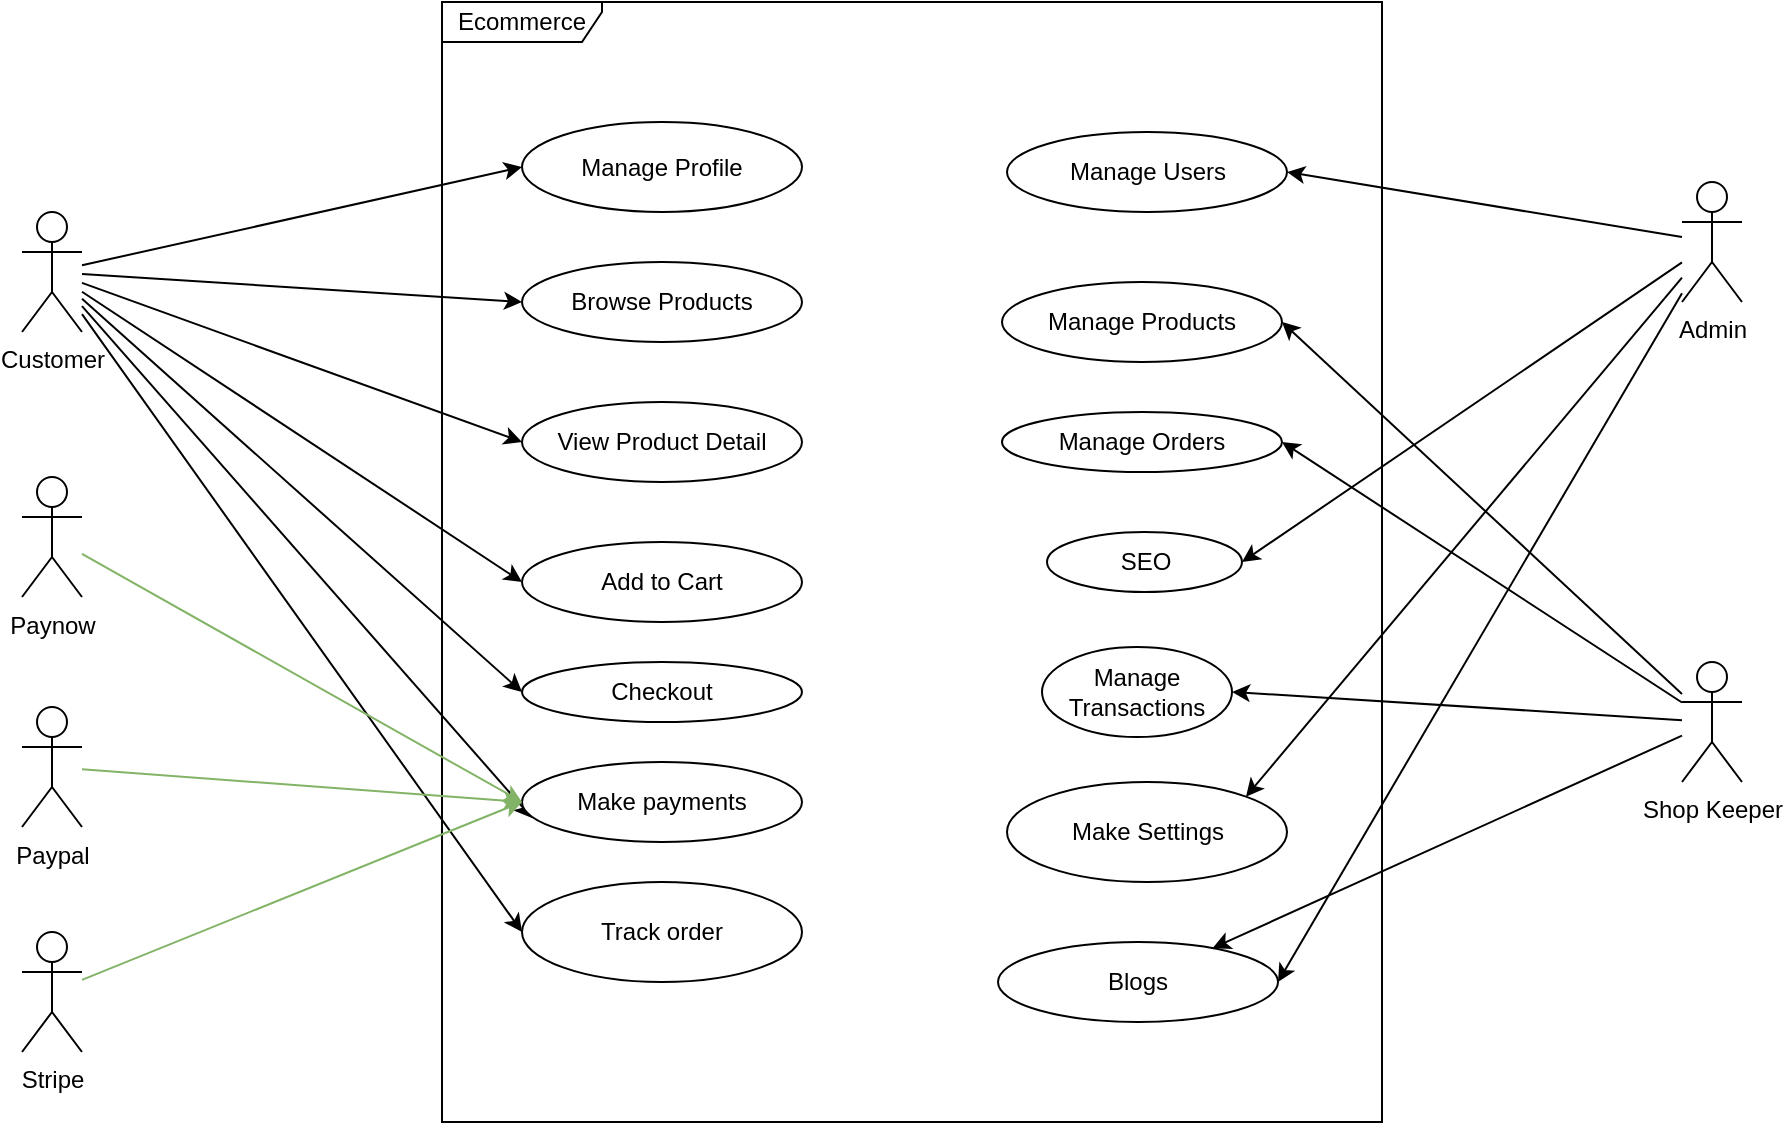 <mxfile version="15.6.8" type="github">
  <diagram id="9FYSmOJHKqfUZGMzVcu-" name="Use Case">
    <mxGraphModel dx="783" dy="447" grid="1" gridSize="10" guides="1" tooltips="1" connect="1" arrows="1" fold="1" page="1" pageScale="1" pageWidth="850" pageHeight="1100" math="0" shadow="0">
      <root>
        <mxCell id="0" />
        <mxCell id="1" parent="0" />
        <mxCell id="PNR3iiPdIWtS1YJdQXTp-21" value="Ecommerce" style="shape=umlFrame;whiteSpace=wrap;html=1;width=80;height=20;" vertex="1" parent="1">
          <mxGeometry x="590" y="250" width="470" height="560" as="geometry" />
        </mxCell>
        <mxCell id="PNR3iiPdIWtS1YJdQXTp-39" style="edgeStyle=none;rounded=0;orthogonalLoop=1;jettySize=auto;html=1;entryX=0;entryY=0.5;entryDx=0;entryDy=0;" edge="1" parent="1" source="PNR3iiPdIWtS1YJdQXTp-1" target="PNR3iiPdIWtS1YJdQXTp-35">
          <mxGeometry relative="1" as="geometry" />
        </mxCell>
        <mxCell id="PNR3iiPdIWtS1YJdQXTp-40" style="edgeStyle=none;rounded=0;orthogonalLoop=1;jettySize=auto;html=1;entryX=0.036;entryY=0.7;entryDx=0;entryDy=0;entryPerimeter=0;" edge="1" parent="1" source="PNR3iiPdIWtS1YJdQXTp-1" target="PNR3iiPdIWtS1YJdQXTp-10">
          <mxGeometry relative="1" as="geometry" />
        </mxCell>
        <mxCell id="PNR3iiPdIWtS1YJdQXTp-41" style="edgeStyle=none;rounded=0;orthogonalLoop=1;jettySize=auto;html=1;entryX=0;entryY=0.5;entryDx=0;entryDy=0;" edge="1" parent="1" source="PNR3iiPdIWtS1YJdQXTp-1" target="PNR3iiPdIWtS1YJdQXTp-9">
          <mxGeometry relative="1" as="geometry" />
        </mxCell>
        <mxCell id="PNR3iiPdIWtS1YJdQXTp-42" style="edgeStyle=none;rounded=0;orthogonalLoop=1;jettySize=auto;html=1;entryX=0;entryY=0.5;entryDx=0;entryDy=0;" edge="1" parent="1" source="PNR3iiPdIWtS1YJdQXTp-1" target="PNR3iiPdIWtS1YJdQXTp-8">
          <mxGeometry relative="1" as="geometry" />
        </mxCell>
        <mxCell id="PNR3iiPdIWtS1YJdQXTp-43" style="edgeStyle=none;rounded=0;orthogonalLoop=1;jettySize=auto;html=1;entryX=0;entryY=0.5;entryDx=0;entryDy=0;" edge="1" parent="1" source="PNR3iiPdIWtS1YJdQXTp-1" target="PNR3iiPdIWtS1YJdQXTp-7">
          <mxGeometry relative="1" as="geometry" />
        </mxCell>
        <mxCell id="PNR3iiPdIWtS1YJdQXTp-44" style="edgeStyle=none;rounded=0;orthogonalLoop=1;jettySize=auto;html=1;entryX=0;entryY=0.5;entryDx=0;entryDy=0;" edge="1" parent="1" source="PNR3iiPdIWtS1YJdQXTp-1" target="PNR3iiPdIWtS1YJdQXTp-6">
          <mxGeometry relative="1" as="geometry" />
        </mxCell>
        <mxCell id="PNR3iiPdIWtS1YJdQXTp-45" style="edgeStyle=none;rounded=0;orthogonalLoop=1;jettySize=auto;html=1;entryX=0;entryY=0.5;entryDx=0;entryDy=0;" edge="1" parent="1" source="PNR3iiPdIWtS1YJdQXTp-1" target="PNR3iiPdIWtS1YJdQXTp-16">
          <mxGeometry relative="1" as="geometry" />
        </mxCell>
        <mxCell id="PNR3iiPdIWtS1YJdQXTp-1" value="Customer" style="shape=umlActor;verticalLabelPosition=bottom;verticalAlign=top;html=1;" vertex="1" parent="1">
          <mxGeometry x="380" y="355" width="30" height="60" as="geometry" />
        </mxCell>
        <mxCell id="PNR3iiPdIWtS1YJdQXTp-49" style="edgeStyle=none;rounded=0;orthogonalLoop=1;jettySize=auto;html=1;entryX=1;entryY=0.5;entryDx=0;entryDy=0;" edge="1" parent="1" source="PNR3iiPdIWtS1YJdQXTp-2" target="PNR3iiPdIWtS1YJdQXTp-11">
          <mxGeometry relative="1" as="geometry" />
        </mxCell>
        <mxCell id="PNR3iiPdIWtS1YJdQXTp-53" style="edgeStyle=none;rounded=0;orthogonalLoop=1;jettySize=auto;html=1;entryX=1;entryY=0.5;entryDx=0;entryDy=0;" edge="1" parent="1" source="PNR3iiPdIWtS1YJdQXTp-2" target="PNR3iiPdIWtS1YJdQXTp-18">
          <mxGeometry relative="1" as="geometry" />
        </mxCell>
        <mxCell id="PNR3iiPdIWtS1YJdQXTp-54" style="edgeStyle=none;rounded=0;orthogonalLoop=1;jettySize=auto;html=1;entryX=1;entryY=0;entryDx=0;entryDy=0;" edge="1" parent="1" source="PNR3iiPdIWtS1YJdQXTp-2" target="PNR3iiPdIWtS1YJdQXTp-15">
          <mxGeometry relative="1" as="geometry" />
        </mxCell>
        <mxCell id="PNR3iiPdIWtS1YJdQXTp-56" style="edgeStyle=none;rounded=0;orthogonalLoop=1;jettySize=auto;html=1;entryX=1;entryY=0.5;entryDx=0;entryDy=0;" edge="1" parent="1" source="PNR3iiPdIWtS1YJdQXTp-2" target="PNR3iiPdIWtS1YJdQXTp-36">
          <mxGeometry relative="1" as="geometry" />
        </mxCell>
        <mxCell id="PNR3iiPdIWtS1YJdQXTp-2" value="Admin&lt;br&gt;" style="shape=umlActor;verticalLabelPosition=bottom;verticalAlign=top;html=1;" vertex="1" parent="1">
          <mxGeometry x="1210" y="340" width="30" height="60" as="geometry" />
        </mxCell>
        <mxCell id="PNR3iiPdIWtS1YJdQXTp-6" value="Browse Products" style="ellipse;whiteSpace=wrap;html=1;" vertex="1" parent="1">
          <mxGeometry x="630" y="380" width="140" height="40" as="geometry" />
        </mxCell>
        <mxCell id="PNR3iiPdIWtS1YJdQXTp-7" value="View Product Detail" style="ellipse;whiteSpace=wrap;html=1;" vertex="1" parent="1">
          <mxGeometry x="630" y="450" width="140" height="40" as="geometry" />
        </mxCell>
        <mxCell id="PNR3iiPdIWtS1YJdQXTp-8" value="Add to Cart&lt;br&gt;" style="ellipse;whiteSpace=wrap;html=1;" vertex="1" parent="1">
          <mxGeometry x="630" y="520" width="140" height="40" as="geometry" />
        </mxCell>
        <mxCell id="PNR3iiPdIWtS1YJdQXTp-9" value="Checkout" style="ellipse;whiteSpace=wrap;html=1;" vertex="1" parent="1">
          <mxGeometry x="630" y="580" width="140" height="30" as="geometry" />
        </mxCell>
        <mxCell id="PNR3iiPdIWtS1YJdQXTp-10" value="Make payments" style="ellipse;whiteSpace=wrap;html=1;" vertex="1" parent="1">
          <mxGeometry x="630" y="630" width="140" height="40" as="geometry" />
        </mxCell>
        <mxCell id="PNR3iiPdIWtS1YJdQXTp-11" value="Manage Users" style="ellipse;whiteSpace=wrap;html=1;" vertex="1" parent="1">
          <mxGeometry x="872.5" y="315" width="140" height="40" as="geometry" />
        </mxCell>
        <mxCell id="PNR3iiPdIWtS1YJdQXTp-12" value="Manage Products" style="ellipse;whiteSpace=wrap;html=1;" vertex="1" parent="1">
          <mxGeometry x="870" y="390" width="140" height="40" as="geometry" />
        </mxCell>
        <mxCell id="PNR3iiPdIWtS1YJdQXTp-13" value="Manage Orders" style="ellipse;whiteSpace=wrap;html=1;" vertex="1" parent="1">
          <mxGeometry x="870" y="455" width="140" height="30" as="geometry" />
        </mxCell>
        <mxCell id="PNR3iiPdIWtS1YJdQXTp-14" value="Manage Transactions&lt;br&gt;" style="ellipse;whiteSpace=wrap;html=1;" vertex="1" parent="1">
          <mxGeometry x="890" y="572.5" width="95" height="45" as="geometry" />
        </mxCell>
        <mxCell id="PNR3iiPdIWtS1YJdQXTp-15" value="Make Settings" style="ellipse;whiteSpace=wrap;html=1;" vertex="1" parent="1">
          <mxGeometry x="872.5" y="640" width="140" height="50" as="geometry" />
        </mxCell>
        <mxCell id="PNR3iiPdIWtS1YJdQXTp-16" value="Manage Profile" style="ellipse;whiteSpace=wrap;html=1;" vertex="1" parent="1">
          <mxGeometry x="630" y="310" width="140" height="45" as="geometry" />
        </mxCell>
        <mxCell id="PNR3iiPdIWtS1YJdQXTp-18" value="SEO" style="ellipse;whiteSpace=wrap;html=1;" vertex="1" parent="1">
          <mxGeometry x="892.5" y="515" width="97.5" height="30" as="geometry" />
        </mxCell>
        <mxCell id="PNR3iiPdIWtS1YJdQXTp-46" style="edgeStyle=none;rounded=0;orthogonalLoop=1;jettySize=auto;html=1;entryX=0;entryY=0.5;entryDx=0;entryDy=0;fillColor=#d5e8d4;strokeColor=#82b366;" edge="1" parent="1" source="PNR3iiPdIWtS1YJdQXTp-22" target="PNR3iiPdIWtS1YJdQXTp-10">
          <mxGeometry relative="1" as="geometry" />
        </mxCell>
        <mxCell id="PNR3iiPdIWtS1YJdQXTp-22" value="Paynow" style="shape=umlActor;verticalLabelPosition=bottom;verticalAlign=top;html=1;" vertex="1" parent="1">
          <mxGeometry x="380" y="487.5" width="30" height="60" as="geometry" />
        </mxCell>
        <mxCell id="PNR3iiPdIWtS1YJdQXTp-47" style="edgeStyle=none;rounded=0;orthogonalLoop=1;jettySize=auto;html=1;entryX=0;entryY=0.5;entryDx=0;entryDy=0;fillColor=#d5e8d4;strokeColor=#82b366;" edge="1" parent="1" source="PNR3iiPdIWtS1YJdQXTp-23" target="PNR3iiPdIWtS1YJdQXTp-10">
          <mxGeometry relative="1" as="geometry" />
        </mxCell>
        <mxCell id="PNR3iiPdIWtS1YJdQXTp-23" value="Paypal" style="shape=umlActor;verticalLabelPosition=bottom;verticalAlign=top;html=1;" vertex="1" parent="1">
          <mxGeometry x="380" y="602.5" width="30" height="60" as="geometry" />
        </mxCell>
        <mxCell id="PNR3iiPdIWtS1YJdQXTp-48" style="edgeStyle=none;rounded=0;orthogonalLoop=1;jettySize=auto;html=1;entryX=0;entryY=0.5;entryDx=0;entryDy=0;fillColor=#d5e8d4;strokeColor=#82b366;" edge="1" parent="1" source="PNR3iiPdIWtS1YJdQXTp-24" target="PNR3iiPdIWtS1YJdQXTp-10">
          <mxGeometry relative="1" as="geometry" />
        </mxCell>
        <mxCell id="PNR3iiPdIWtS1YJdQXTp-24" value="Stripe" style="shape=umlActor;verticalLabelPosition=bottom;verticalAlign=top;html=1;" vertex="1" parent="1">
          <mxGeometry x="380" y="715" width="30" height="60" as="geometry" />
        </mxCell>
        <mxCell id="PNR3iiPdIWtS1YJdQXTp-35" value="Track order" style="ellipse;whiteSpace=wrap;html=1;" vertex="1" parent="1">
          <mxGeometry x="630" y="690" width="140" height="50" as="geometry" />
        </mxCell>
        <mxCell id="PNR3iiPdIWtS1YJdQXTp-36" value="Blogs" style="ellipse;whiteSpace=wrap;html=1;" vertex="1" parent="1">
          <mxGeometry x="868" y="720" width="140" height="40" as="geometry" />
        </mxCell>
        <mxCell id="PNR3iiPdIWtS1YJdQXTp-50" style="edgeStyle=none;rounded=0;orthogonalLoop=1;jettySize=auto;html=1;entryX=1;entryY=0.5;entryDx=0;entryDy=0;" edge="1" parent="1" source="PNR3iiPdIWtS1YJdQXTp-37" target="PNR3iiPdIWtS1YJdQXTp-12">
          <mxGeometry relative="1" as="geometry" />
        </mxCell>
        <mxCell id="PNR3iiPdIWtS1YJdQXTp-51" style="edgeStyle=none;rounded=0;orthogonalLoop=1;jettySize=auto;html=1;entryX=1;entryY=0.5;entryDx=0;entryDy=0;" edge="1" parent="1" source="PNR3iiPdIWtS1YJdQXTp-37" target="PNR3iiPdIWtS1YJdQXTp-13">
          <mxGeometry relative="1" as="geometry" />
        </mxCell>
        <mxCell id="PNR3iiPdIWtS1YJdQXTp-52" style="edgeStyle=none;rounded=0;orthogonalLoop=1;jettySize=auto;html=1;entryX=1;entryY=0.5;entryDx=0;entryDy=0;" edge="1" parent="1" source="PNR3iiPdIWtS1YJdQXTp-37" target="PNR3iiPdIWtS1YJdQXTp-14">
          <mxGeometry relative="1" as="geometry" />
        </mxCell>
        <mxCell id="PNR3iiPdIWtS1YJdQXTp-55" style="edgeStyle=none;rounded=0;orthogonalLoop=1;jettySize=auto;html=1;" edge="1" parent="1" source="PNR3iiPdIWtS1YJdQXTp-37" target="PNR3iiPdIWtS1YJdQXTp-36">
          <mxGeometry relative="1" as="geometry" />
        </mxCell>
        <mxCell id="PNR3iiPdIWtS1YJdQXTp-37" value="Shop Keeper" style="shape=umlActor;verticalLabelPosition=bottom;verticalAlign=top;html=1;" vertex="1" parent="1">
          <mxGeometry x="1210" y="580" width="30" height="60" as="geometry" />
        </mxCell>
      </root>
    </mxGraphModel>
  </diagram>
</mxfile>
